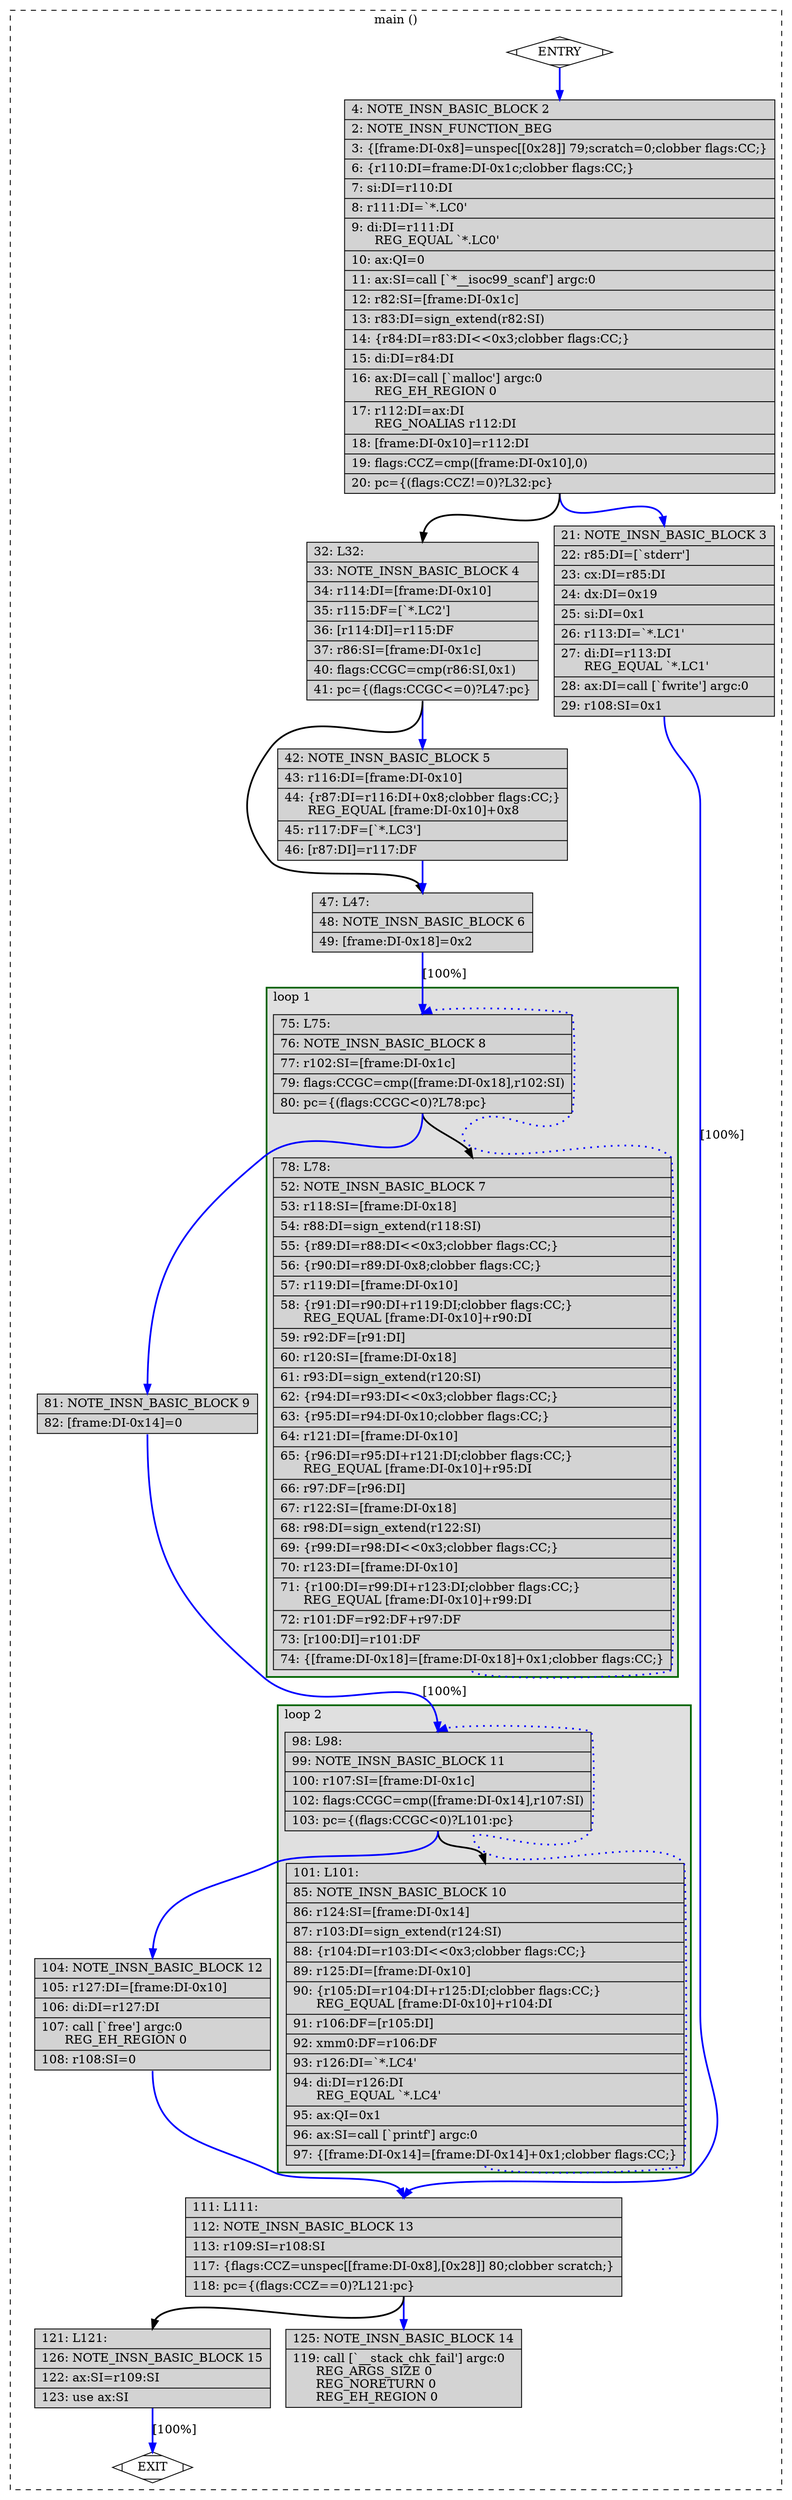 digraph "a-fib.c.248r.jump" {
overlap=false;
subgraph "cluster_main" {
	style="dashed";
	color="black";
	label="main ()";
	subgraph cluster_6_2 {
	style="filled";
	color="darkgreen";
	fillcolor="grey88";
	label="loop 2";
	labeljust=l;
	penwidth=2;
	fn_6_basic_block_11 [shape=record,style=filled,fillcolor=lightgrey,label="{\ \ \ 98:\ L98:\l\
|\ \ \ 99:\ NOTE_INSN_BASIC_BLOCK\ 11\l\
|\ \ 100:\ r107:SI=[frame:DI-0x1c]\l\
|\ \ 102:\ flags:CCGC=cmp([frame:DI-0x14],r107:SI)\l\
|\ \ 103:\ pc=\{(flags:CCGC\<0)?L101:pc\}\l\
}"];

	fn_6_basic_block_10 [shape=record,style=filled,fillcolor=lightgrey,label="{\ \ 101:\ L101:\l\
|\ \ \ 85:\ NOTE_INSN_BASIC_BLOCK\ 10\l\
|\ \ \ 86:\ r124:SI=[frame:DI-0x14]\l\
|\ \ \ 87:\ r103:DI=sign_extend(r124:SI)\l\
|\ \ \ 88:\ \{r104:DI=r103:DI\<\<0x3;clobber\ flags:CC;\}\l\
|\ \ \ 89:\ r125:DI=[frame:DI-0x10]\l\
|\ \ \ 90:\ \{r105:DI=r104:DI+r125:DI;clobber\ flags:CC;\}\l\
\ \ \ \ \ \ REG_EQUAL\ [frame:DI-0x10]+r104:DI\l\
|\ \ \ 91:\ r106:DF=[r105:DI]\l\
|\ \ \ 92:\ xmm0:DF=r106:DF\l\
|\ \ \ 93:\ r126:DI=`*.LC4'\l\
|\ \ \ 94:\ di:DI=r126:DI\l\
\ \ \ \ \ \ REG_EQUAL\ `*.LC4'\l\
|\ \ \ 95:\ ax:QI=0x1\l\
|\ \ \ 96:\ ax:SI=call\ [`printf']\ argc:0\l\
|\ \ \ 97:\ \{[frame:DI-0x14]=[frame:DI-0x14]+0x1;clobber\ flags:CC;\}\l\
}"];

	}
	subgraph cluster_6_1 {
	style="filled";
	color="darkgreen";
	fillcolor="grey88";
	label="loop 1";
	labeljust=l;
	penwidth=2;
	fn_6_basic_block_8 [shape=record,style=filled,fillcolor=lightgrey,label="{\ \ \ 75:\ L75:\l\
|\ \ \ 76:\ NOTE_INSN_BASIC_BLOCK\ 8\l\
|\ \ \ 77:\ r102:SI=[frame:DI-0x1c]\l\
|\ \ \ 79:\ flags:CCGC=cmp([frame:DI-0x18],r102:SI)\l\
|\ \ \ 80:\ pc=\{(flags:CCGC\<0)?L78:pc\}\l\
}"];

	fn_6_basic_block_7 [shape=record,style=filled,fillcolor=lightgrey,label="{\ \ \ 78:\ L78:\l\
|\ \ \ 52:\ NOTE_INSN_BASIC_BLOCK\ 7\l\
|\ \ \ 53:\ r118:SI=[frame:DI-0x18]\l\
|\ \ \ 54:\ r88:DI=sign_extend(r118:SI)\l\
|\ \ \ 55:\ \{r89:DI=r88:DI\<\<0x3;clobber\ flags:CC;\}\l\
|\ \ \ 56:\ \{r90:DI=r89:DI-0x8;clobber\ flags:CC;\}\l\
|\ \ \ 57:\ r119:DI=[frame:DI-0x10]\l\
|\ \ \ 58:\ \{r91:DI=r90:DI+r119:DI;clobber\ flags:CC;\}\l\
\ \ \ \ \ \ REG_EQUAL\ [frame:DI-0x10]+r90:DI\l\
|\ \ \ 59:\ r92:DF=[r91:DI]\l\
|\ \ \ 60:\ r120:SI=[frame:DI-0x18]\l\
|\ \ \ 61:\ r93:DI=sign_extend(r120:SI)\l\
|\ \ \ 62:\ \{r94:DI=r93:DI\<\<0x3;clobber\ flags:CC;\}\l\
|\ \ \ 63:\ \{r95:DI=r94:DI-0x10;clobber\ flags:CC;\}\l\
|\ \ \ 64:\ r121:DI=[frame:DI-0x10]\l\
|\ \ \ 65:\ \{r96:DI=r95:DI+r121:DI;clobber\ flags:CC;\}\l\
\ \ \ \ \ \ REG_EQUAL\ [frame:DI-0x10]+r95:DI\l\
|\ \ \ 66:\ r97:DF=[r96:DI]\l\
|\ \ \ 67:\ r122:SI=[frame:DI-0x18]\l\
|\ \ \ 68:\ r98:DI=sign_extend(r122:SI)\l\
|\ \ \ 69:\ \{r99:DI=r98:DI\<\<0x3;clobber\ flags:CC;\}\l\
|\ \ \ 70:\ r123:DI=[frame:DI-0x10]\l\
|\ \ \ 71:\ \{r100:DI=r99:DI+r123:DI;clobber\ flags:CC;\}\l\
\ \ \ \ \ \ REG_EQUAL\ [frame:DI-0x10]+r99:DI\l\
|\ \ \ 72:\ r101:DF=r92:DF+r97:DF\l\
|\ \ \ 73:\ [r100:DI]=r101:DF\l\
|\ \ \ 74:\ \{[frame:DI-0x18]=[frame:DI-0x18]+0x1;clobber\ flags:CC;\}\l\
}"];

	}
	fn_6_basic_block_0 [shape=Mdiamond,style=filled,fillcolor=white,label="ENTRY"];

	fn_6_basic_block_1 [shape=Mdiamond,style=filled,fillcolor=white,label="EXIT"];

	fn_6_basic_block_2 [shape=record,style=filled,fillcolor=lightgrey,label="{\ \ \ \ 4:\ NOTE_INSN_BASIC_BLOCK\ 2\l\
|\ \ \ \ 2:\ NOTE_INSN_FUNCTION_BEG\l\
|\ \ \ \ 3:\ \{[frame:DI-0x8]=unspec[[0x28]]\ 79;scratch=0;clobber\ flags:CC;\}\l\
|\ \ \ \ 6:\ \{r110:DI=frame:DI-0x1c;clobber\ flags:CC;\}\l\
|\ \ \ \ 7:\ si:DI=r110:DI\l\
|\ \ \ \ 8:\ r111:DI=`*.LC0'\l\
|\ \ \ \ 9:\ di:DI=r111:DI\l\
\ \ \ \ \ \ REG_EQUAL\ `*.LC0'\l\
|\ \ \ 10:\ ax:QI=0\l\
|\ \ \ 11:\ ax:SI=call\ [`*__isoc99_scanf']\ argc:0\l\
|\ \ \ 12:\ r82:SI=[frame:DI-0x1c]\l\
|\ \ \ 13:\ r83:DI=sign_extend(r82:SI)\l\
|\ \ \ 14:\ \{r84:DI=r83:DI\<\<0x3;clobber\ flags:CC;\}\l\
|\ \ \ 15:\ di:DI=r84:DI\l\
|\ \ \ 16:\ ax:DI=call\ [`malloc']\ argc:0\l\
\ \ \ \ \ \ REG_EH_REGION\ 0\l\
|\ \ \ 17:\ r112:DI=ax:DI\l\
\ \ \ \ \ \ REG_NOALIAS\ r112:DI\l\
|\ \ \ 18:\ [frame:DI-0x10]=r112:DI\l\
|\ \ \ 19:\ flags:CCZ=cmp([frame:DI-0x10],0)\l\
|\ \ \ 20:\ pc=\{(flags:CCZ!=0)?L32:pc\}\l\
}"];

	fn_6_basic_block_3 [shape=record,style=filled,fillcolor=lightgrey,label="{\ \ \ 21:\ NOTE_INSN_BASIC_BLOCK\ 3\l\
|\ \ \ 22:\ r85:DI=[`stderr']\l\
|\ \ \ 23:\ cx:DI=r85:DI\l\
|\ \ \ 24:\ dx:DI=0x19\l\
|\ \ \ 25:\ si:DI=0x1\l\
|\ \ \ 26:\ r113:DI=`*.LC1'\l\
|\ \ \ 27:\ di:DI=r113:DI\l\
\ \ \ \ \ \ REG_EQUAL\ `*.LC1'\l\
|\ \ \ 28:\ ax:DI=call\ [`fwrite']\ argc:0\l\
|\ \ \ 29:\ r108:SI=0x1\l\
}"];

	fn_6_basic_block_4 [shape=record,style=filled,fillcolor=lightgrey,label="{\ \ \ 32:\ L32:\l\
|\ \ \ 33:\ NOTE_INSN_BASIC_BLOCK\ 4\l\
|\ \ \ 34:\ r114:DI=[frame:DI-0x10]\l\
|\ \ \ 35:\ r115:DF=[`*.LC2']\l\
|\ \ \ 36:\ [r114:DI]=r115:DF\l\
|\ \ \ 37:\ r86:SI=[frame:DI-0x1c]\l\
|\ \ \ 40:\ flags:CCGC=cmp(r86:SI,0x1)\l\
|\ \ \ 41:\ pc=\{(flags:CCGC\<=0)?L47:pc\}\l\
}"];

	fn_6_basic_block_5 [shape=record,style=filled,fillcolor=lightgrey,label="{\ \ \ 42:\ NOTE_INSN_BASIC_BLOCK\ 5\l\
|\ \ \ 43:\ r116:DI=[frame:DI-0x10]\l\
|\ \ \ 44:\ \{r87:DI=r116:DI+0x8;clobber\ flags:CC;\}\l\
\ \ \ \ \ \ REG_EQUAL\ [frame:DI-0x10]+0x8\l\
|\ \ \ 45:\ r117:DF=[`*.LC3']\l\
|\ \ \ 46:\ [r87:DI]=r117:DF\l\
}"];

	fn_6_basic_block_6 [shape=record,style=filled,fillcolor=lightgrey,label="{\ \ \ 47:\ L47:\l\
|\ \ \ 48:\ NOTE_INSN_BASIC_BLOCK\ 6\l\
|\ \ \ 49:\ [frame:DI-0x18]=0x2\l\
}"];

	fn_6_basic_block_9 [shape=record,style=filled,fillcolor=lightgrey,label="{\ \ \ 81:\ NOTE_INSN_BASIC_BLOCK\ 9\l\
|\ \ \ 82:\ [frame:DI-0x14]=0\l\
}"];

	fn_6_basic_block_12 [shape=record,style=filled,fillcolor=lightgrey,label="{\ \ 104:\ NOTE_INSN_BASIC_BLOCK\ 12\l\
|\ \ 105:\ r127:DI=[frame:DI-0x10]\l\
|\ \ 106:\ di:DI=r127:DI\l\
|\ \ 107:\ call\ [`free']\ argc:0\l\
\ \ \ \ \ \ REG_EH_REGION\ 0\l\
|\ \ 108:\ r108:SI=0\l\
}"];

	fn_6_basic_block_13 [shape=record,style=filled,fillcolor=lightgrey,label="{\ \ 111:\ L111:\l\
|\ \ 112:\ NOTE_INSN_BASIC_BLOCK\ 13\l\
|\ \ 113:\ r109:SI=r108:SI\l\
|\ \ 117:\ \{flags:CCZ=unspec[[frame:DI-0x8],[0x28]]\ 80;clobber\ scratch;\}\l\
|\ \ 118:\ pc=\{(flags:CCZ==0)?L121:pc\}\l\
}"];

	fn_6_basic_block_14 [shape=record,style=filled,fillcolor=lightgrey,label="{\ \ 125:\ NOTE_INSN_BASIC_BLOCK\ 14\l\
|\ \ 119:\ call\ [`__stack_chk_fail']\ argc:0\l\
\ \ \ \ \ \ REG_ARGS_SIZE\ 0\l\
\ \ \ \ \ \ REG_NORETURN\ 0\l\
\ \ \ \ \ \ REG_EH_REGION\ 0\l\
}"];

	fn_6_basic_block_15 [shape=record,style=filled,fillcolor=lightgrey,label="{\ \ 121:\ L121:\l\
|\ \ 126:\ NOTE_INSN_BASIC_BLOCK\ 15\l\
|\ \ 122:\ ax:SI=r109:SI\l\
|\ \ 123:\ use\ ax:SI\l\
}"];

	fn_6_basic_block_0:s -> fn_6_basic_block_2:n [style="solid,bold",color=blue,weight=100,constraint=true];
	fn_6_basic_block_2:s -> fn_6_basic_block_3:n [style="solid,bold",color=blue,weight=100,constraint=true];
	fn_6_basic_block_2:s -> fn_6_basic_block_4:n [style="solid,bold",color=black,weight=10,constraint=true];
	fn_6_basic_block_3:s -> fn_6_basic_block_13:n [style="solid,bold",color=blue,weight=100,constraint=true,label="[100%]"];
	fn_6_basic_block_4:s -> fn_6_basic_block_5:n [style="solid,bold",color=blue,weight=100,constraint=true];
	fn_6_basic_block_4:s -> fn_6_basic_block_6:n [style="solid,bold",color=black,weight=10,constraint=true];
	fn_6_basic_block_5:s -> fn_6_basic_block_6:n [style="solid,bold",color=blue,weight=100,constraint=true];
	fn_6_basic_block_6:s -> fn_6_basic_block_8:n [style="solid,bold",color=blue,weight=100,constraint=true,label="[100%]"];
	fn_6_basic_block_7:s -> fn_6_basic_block_8:n [style="dotted,bold",color=blue,weight=10,constraint=false];
	fn_6_basic_block_8:s -> fn_6_basic_block_7:n [style="solid,bold",color=black,weight=10,constraint=true];
	fn_6_basic_block_8:s -> fn_6_basic_block_9:n [style="solid,bold",color=blue,weight=100,constraint=true];
	fn_6_basic_block_9:s -> fn_6_basic_block_11:n [style="solid,bold",color=blue,weight=100,constraint=true,label="[100%]"];
	fn_6_basic_block_10:s -> fn_6_basic_block_11:n [style="dotted,bold",color=blue,weight=10,constraint=false];
	fn_6_basic_block_11:s -> fn_6_basic_block_10:n [style="solid,bold",color=black,weight=10,constraint=true];
	fn_6_basic_block_11:s -> fn_6_basic_block_12:n [style="solid,bold",color=blue,weight=100,constraint=true];
	fn_6_basic_block_12:s -> fn_6_basic_block_13:n [style="solid,bold",color=blue,weight=100,constraint=true];
	fn_6_basic_block_13:s -> fn_6_basic_block_15:n [style="solid,bold",color=black,weight=10,constraint=true];
	fn_6_basic_block_13:s -> fn_6_basic_block_14:n [style="solid,bold",color=blue,weight=100,constraint=true];
	fn_6_basic_block_15:s -> fn_6_basic_block_1:n [style="solid,bold",color=blue,weight=100,constraint=true,label="[100%]"];
	fn_6_basic_block_0:s -> fn_6_basic_block_1:n [style="invis",constraint=true];
}
}
